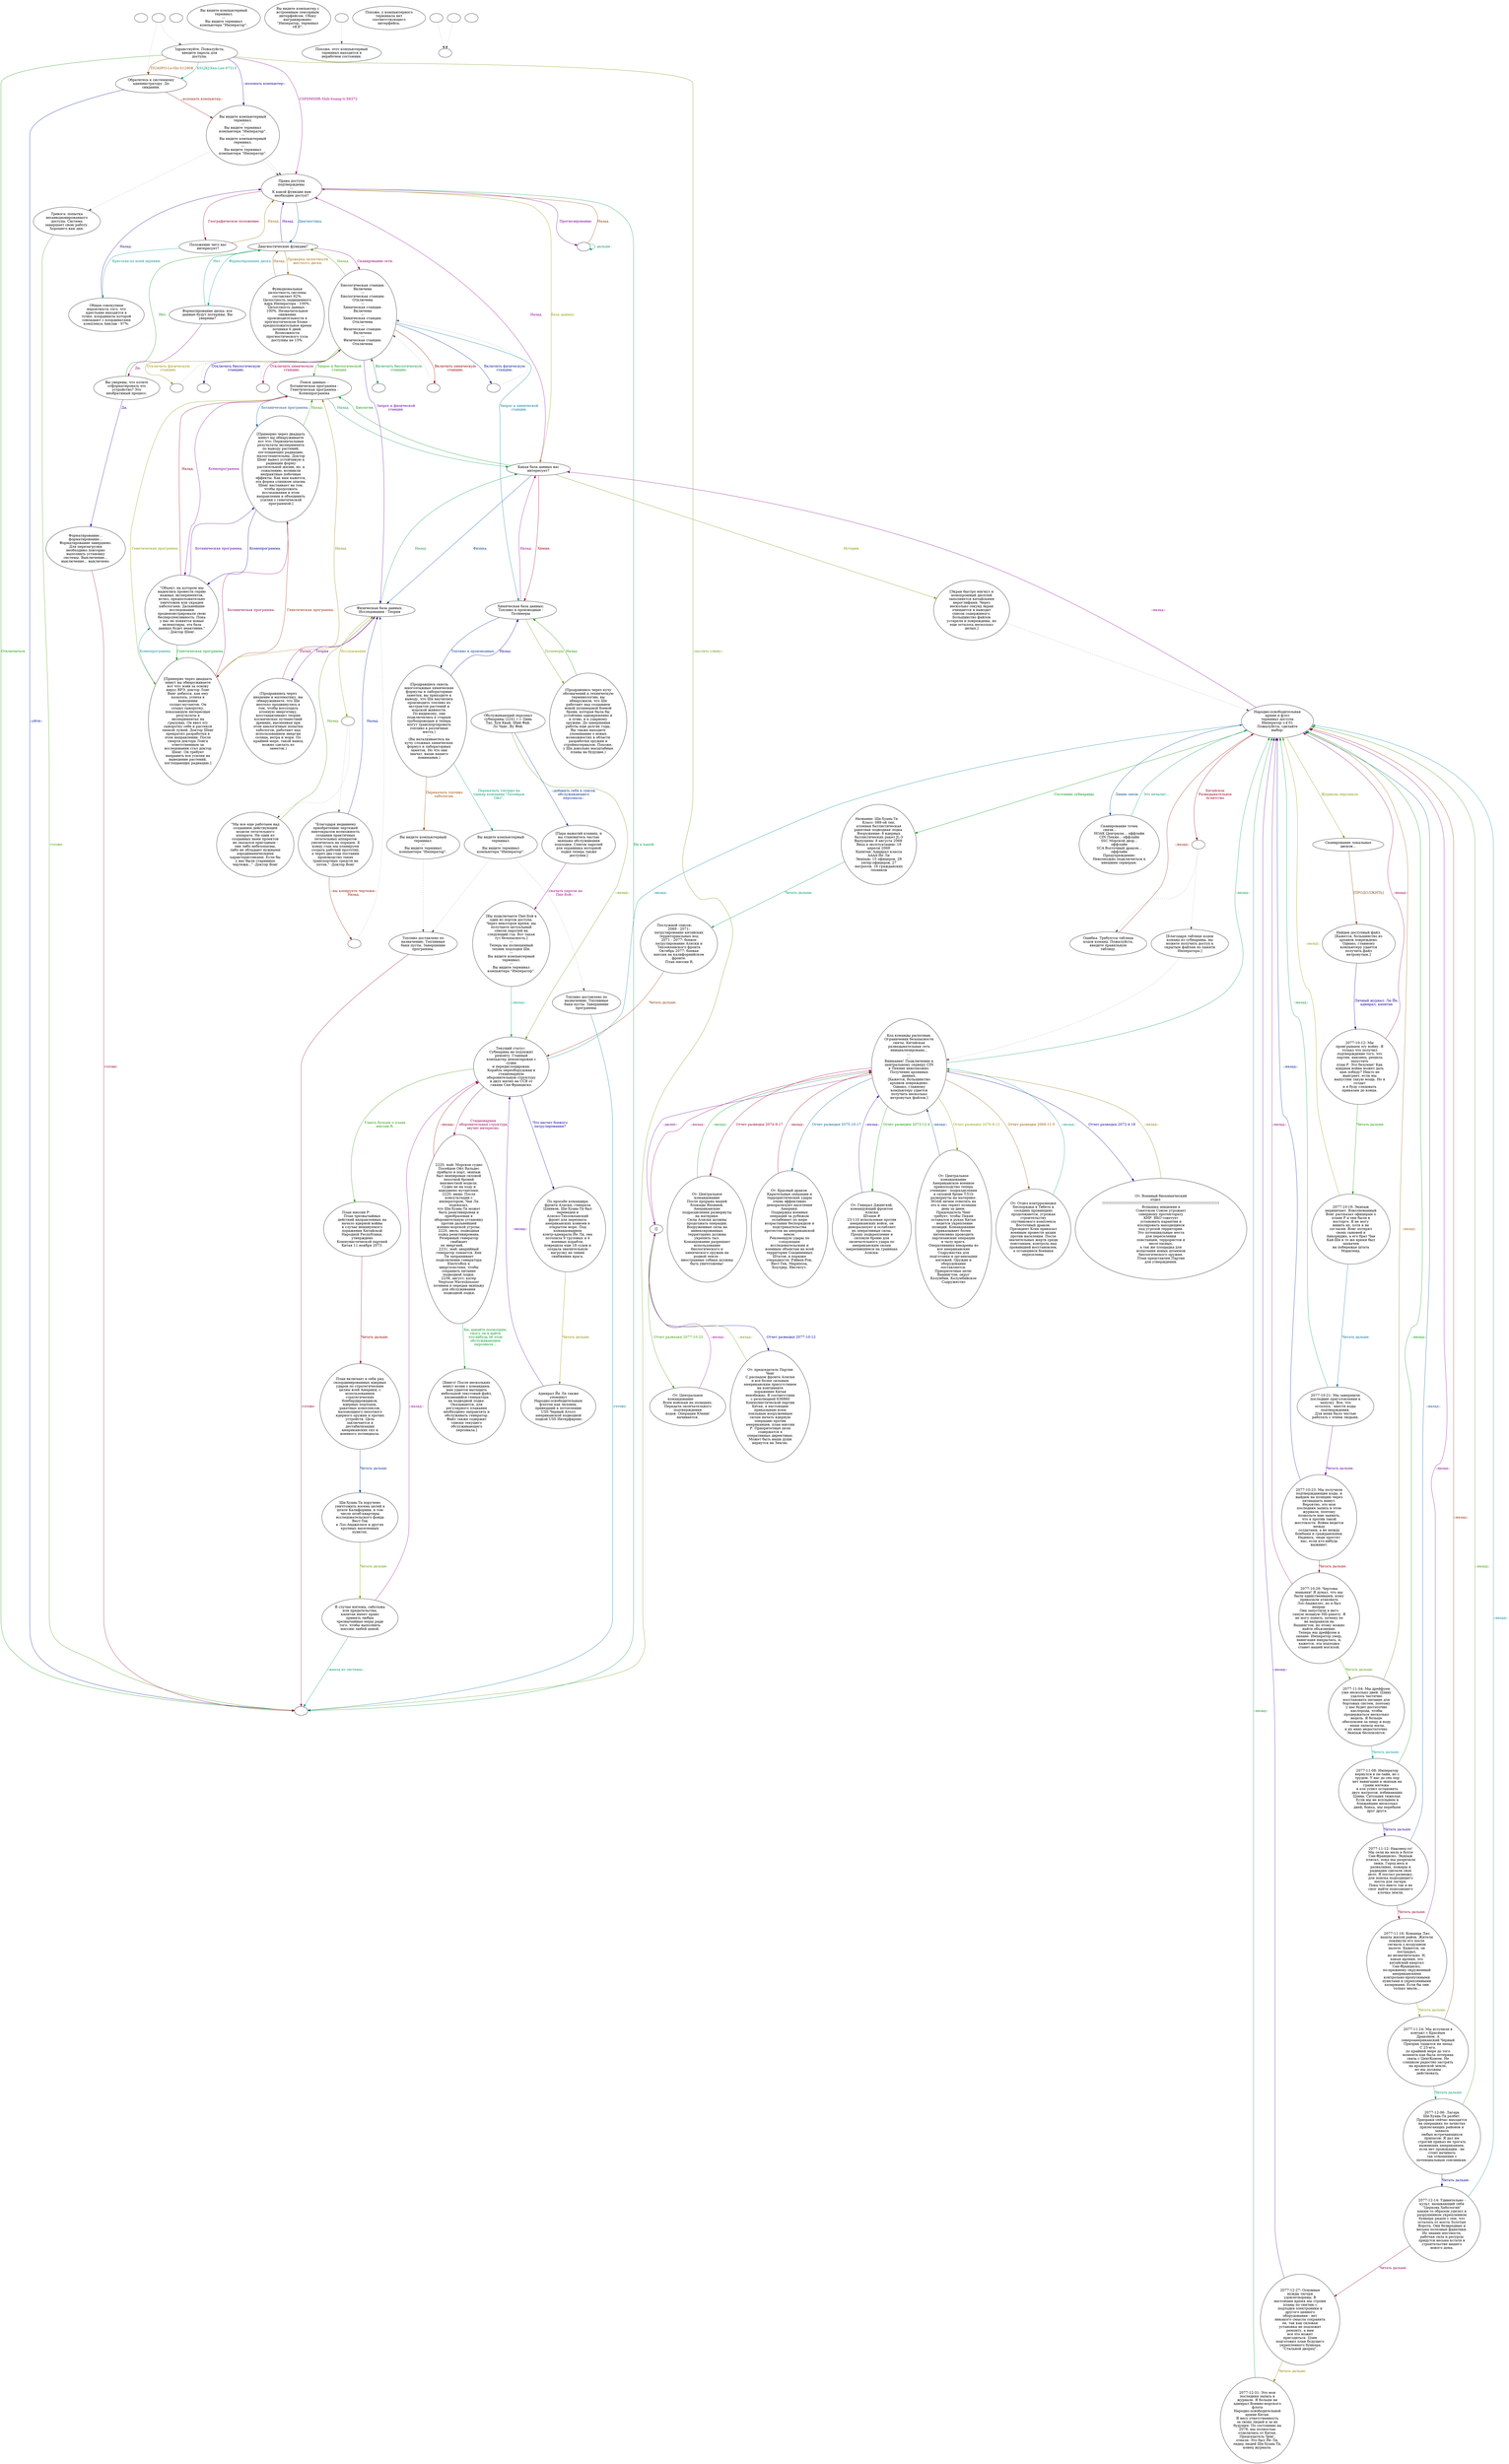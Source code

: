 digraph fsempter {
  "start" [style=filled       fillcolor="#FFFFFF"       color="#000000"]
  "start" [label=""]
  "talk_p_proc" [style=filled       fillcolor="#FFFFFF"       color="#000000"]
  "talk_p_proc" -> "Node003" [style=dotted color="#555555"]
  "talk_p_proc" -> "Node001" [style=dotted color="#555555"]
  "talk_p_proc" [label=""]
  "destroy_p_proc" [style=filled       fillcolor="#FFFFFF"       color="#000000"]
  "destroy_p_proc" [label=""]
  "look_at_p_proc" [style=filled       fillcolor="#FFFFFF"       color="#000000"]
  "look_at_p_proc" [label="Вы видите компьютерный\nтерминал.\n---\nВы видите терминал\nкомпьютера \"Император\"."]
  "description_p_proc" [style=filled       fillcolor="#FFFFFF"       color="#000000"]
  "description_p_proc" [label="Вы видите компьютер с\nвстроенным сенсорным\nинтерфейсом. Сбоку\nвыгравировано:\n\"Император, терминал\nv8.8\"."]
  "use_skill_on_p_proc" [style=filled       fillcolor="#FFFFFF"       color="#000000"]
  "use_skill_on_p_proc" -> "use_p_proc" [style=dotted color="#555555"]
  "use_skill_on_p_proc" [label=""]
  "use_obj_on_p_proc" [style=filled       fillcolor="#FFFFFF"       color="#000000"]
  "use_obj_on_p_proc" [label="Похоже, у компьютерного\nтерминала нет\nсоответствующего\nинтерфейса."]
  "damage_p_proc" [style=filled       fillcolor="#FFFFFF"       color="#000000"]
  "damage_p_proc" -> "DoCallGuards" [style=dotted color="#555555"]
  "damage_p_proc" [label=""]
  "map_enter_p_proc" [style=filled       fillcolor="#FFFFFF"       color="#000000"]
  "map_enter_p_proc" [label=""]
  "use_p_proc" [style=filled       fillcolor="#FFFFFF"       color="#000000"]
  "use_p_proc" [label="Похоже, этот компьютерный\nтерминал находится в\nнерабочем состоянии."]
  "timed_event_p_proc" [style=filled       fillcolor="#FFFFFF"       color="#000000"]
  "timed_event_p_proc" -> "DoCallGuards" [style=dotted color="#555555"]
  "timed_event_p_proc" [label=""]
  "Node999" [style=filled       fillcolor="#FFFFFF"       color="#000000"]
  "Node999" [label=""]
  "Node001" [style=filled       fillcolor="#FFFFFF"       color="#000000"]
  "Node001" [label="Здравствуйте. Пожалуйста,\nвведите пароль для\nдоступа."]
  "Node001" -> "Node999" [label="::пустить слюну::" color="#5E9900" fontcolor="#5E9900"]
  "Node001" -> "Node002" [label="CSPDMSHR-Shih-huang-ti-X9372" color="#99008B" fontcolor="#99008B"]
  "Node001" -> "Node003" [label="KSLJKJ:Ken-Lee-97313" color="#00997A" fontcolor="#00997A"]
  "Node001" -> "Node003" [label="TIUASPO-Lo-Shi-S12908" color="#994E00" fontcolor="#994E00"]
  "Node001" -> "NodeHack" [label="::взломать компьютер::" color="#210099" fontcolor="#210099"]
  "Node001" -> "Node999" [label="Отключиться." color="#0B9900" fontcolor="#0B9900"]
  "Node002" [style=filled       fillcolor="#FFFFFF"       color="#000000"]
  "Node002" [label="Права доступа\nподтверждены.\n---\nК какой функции вам\nнеобходим доступ?"]
  "Node002" -> "Node027" [label="Географическое положение." color="#990038" fontcolor="#990038"]
  "Node002" -> "Node005" [label="Диагностика." color="#006599" fontcolor="#006599"]
  "Node002" -> "Node006" [label="База данных." color="#919900" fontcolor="#919900"]
  "Node002" -> "Node007" [label="Прогнозирование." color="#740099" fontcolor="#740099"]
  "Node002" -> "Node999" [label="Ни к какой." color="#009947" fontcolor="#009947"]
  "Node003" [style=filled       fillcolor="#FFFFFF"       color="#000000"]
  "Node003" [label="Обратитесь к системному\nадминистратору. До\nсвидания."]
  "Node003" -> "NodeHack" [label="::взломать компьютер::" color="#991B00" fontcolor="#991B00"]
  "Node003" -> "Node999" [label="::уйти::" color="#001299" fontcolor="#001299"]
  "Node004" [style=filled       fillcolor="#FFFFFF"       color="#000000"]
  "Node004" [label="Тревога: попытка\nнесанкционированного\nдоступа. Система\nзавершает свою работу.\nХорошего вам дня."]
  "Node004" -> "Node999" [label="-готово-" color="#3F9900" fontcolor="#3F9900"]
  "Node005" [style=filled       fillcolor="#FFFFFF"       color="#000000"]
  "Node005" [label="Диагностические функции?"]
  "Node005" -> "Node008" [label="Сканирование сети." color="#99006B" fontcolor="#99006B"]
  "Node005" -> "Node009" [label="Форматирование диска." color="#009899" fontcolor="#009899"]
  "Node005" -> "Node010" [label="Проверка целостности\nжесткого диска." color="#996D00" fontcolor="#996D00"]
  "Node005" -> "Node002" [label="Назад." color="#410099" fontcolor="#410099"]
  "Node006" [style=filled       fillcolor="#FFFFFF"       color="#000000"]
  "Node006" [label="Какая база данных вас\nинтересует?"]
  "Node006" -> "Node013" [label="Биология." color="#009914" fontcolor="#009914"]
  "Node006" -> "Node017" [label="Химия." color="#990018" fontcolor="#990018"]
  "Node006" -> "Node022" [label="Физика." color="#004599" fontcolor="#004599"]
  "Node006" -> "Node029a" [label="История." color="#729900" fontcolor="#729900"]
  "Node006" -> "Node002" [label="Назад." color="#940099" fontcolor="#940099"]
  "Node007" [style=filled       fillcolor="#FFFFFF"       color="#000000"]
  "Node007" [label=""]
  "Node007" -> "Node007" [label="- дальше -" color="#009967" fontcolor="#009967"]
  "Node007" -> "Node002" [label="Назад." color="#993A00" fontcolor="#993A00"]
  "Node008" [style=filled       fillcolor="#FFFFFF"       color="#000000"]
  "Node008" [label="Биологическая станция:\nВключена\n---\nБиологическая станция:\nОтключена\n---\nХимическая станция:\nВключена\n---\nХимическая станция:\nОтключена\n---\nФизическая станция:\nВключена\n---\nФизическая станция:\nОтключена"]
  "Node008" -> "NodeBioOff" [label="Отключить биологическую\nстанцию." color="#0E0099" fontcolor="#0E0099"]
  "Node008" -> "Node013" [label="Запрос к биологической\nстанции." color="#1F9900" fontcolor="#1F9900"]
  "Node008" -> "NodeChemOff" [label="Отключить химическую\nстанцию." color="#99004C" fontcolor="#99004C"]
  "Node008" -> "Node017" [label="Запрос к химической\nстанции." color="#007899" fontcolor="#007899"]
  "Node008" -> "NodePhyOff" [label="Отключить физическую\nстанцию." color="#998D00" fontcolor="#998D00"]
  "Node008" -> "Node022" [label="Запрос к физической\nстанции." color="#600099" fontcolor="#600099"]
  "Node008" -> "NodeBioOn" [label="Включить биологическую\nстанцию." color="#009934" fontcolor="#009934"]
  "Node008" -> "NodeChemOn" [label="Включить химическую\nстанцию." color="#990700" fontcolor="#990700"]
  "Node008" -> "NodePhyOn" [label="Включить физическую\nстанцию." color="#002599" fontcolor="#002599"]
  "Node008" -> "Node005" [label="Назад." color="#529900" fontcolor="#529900"]
  "Node009" [style=filled       fillcolor="#FFFFFF"       color="#000000"]
  "Node009" [label="Форматирование диска: все\nданные будут потеряны. Вы\nуверены?"]
  "Node009" -> "Node011" [label="Да." color="#99007F" fontcolor="#99007F"]
  "Node009" -> "Node005" [label="Нет." color="#009987" fontcolor="#009987"]
  "Node010" [style=filled       fillcolor="#FFFFFF"       color="#000000"]
  "Node010" [label="Функциональная\nцелостность системы\nсоставляет 92%.\nЦелостность защищенного\nядра Императора - 100%.\nЦелостность данных -\n100%. Незначительное\nснижение\nпроизводительности в\nпрогностическом блоке -\nпредположительное время\nпочинки 6 дней.\nВозможности\nпрогностического узла\nдоступны на 15%."]
  "Node010" -> "Node005" [label="Назад." color="#995A00" fontcolor="#995A00"]
  "Node011" [style=filled       fillcolor="#FFFFFF"       color="#000000"]
  "Node011" [label="Вы уверены, что хотите\nотформатировать это\nустройство? Это\nнеобратимый процесс."]
  "Node011" -> "Node012" [label="Да." color="#2D0099" fontcolor="#2D0099"]
  "Node011" -> "Node005" [label="Нет." color="#009901" fontcolor="#009901"]
  "Node012" [style=filled       fillcolor="#FFFFFF"       color="#000000"]
  "Node012" [label="Форматирование...\nформатирование...\nФорматирование завершено.\nДля перезагрузки\nнеобходимо повторно\nвыполнить установку\nсистемы. Выключение...\nвыключение... выключено."]
  "Node012" -> "Node999" [label="-готово-" color="#99002C" fontcolor="#99002C"]
  "Node013" [style=filled       fillcolor="#FFFFFF"       color="#000000"]
  "Node013" [label="Поиск данных: -\nБотаническая программа -\nГенетическая программа -\nКсенопрограмма"]
  "Node013" -> "Node014" [label="Ботаническая программа." color="#005999" fontcolor="#005999"]
  "Node013" -> "Node015" [label="Генетическая программа." color="#859900" fontcolor="#859900"]
  "Node013" -> "Node016" [label="Ксенопрограмма." color="#800099" fontcolor="#800099"]
  "Node013" -> "Node006" [label="Назад." color="#009953" fontcolor="#009953"]
  "Node014" [style=filled       fillcolor="#FFFFFF"       color="#000000"]
  "Node014" [label="[Примерно через двадцать\nминут вы обнаруживаете\nвот что: Первоначальные\nрезультаты эксперимента\nпо выводу растений,\nпоглощающих радиацию,\nмалоутешительны. Доктор\nШенг вывел устойчивую к\nрадиации форму\nрастительной жизни, но, к\nсожалению, возникли\nнеприятные побочные\nэффекты. Как нам кажется,\nэта форма слишком опасна.\nШенг настаивает на том,\nчтобы продолжать\nисследования в этом\nнаправлении и объединить\nусилия с генетической\nпрограммой.]"]
  "Node014" -> "Node015" [label="Генетическая программа." color="#992700" fontcolor="#992700"]
  "Node014" -> "Node016" [label="Ксенопрограмма." color="#000699" fontcolor="#000699"]
  "Node014" -> "Node013" [label="Назад." color="#339900" fontcolor="#339900"]
  "Node015" [style=filled       fillcolor="#FFFFFF"       color="#000000"]
  "Node015" [label="[Примерно через двадцать\nминут вы обнаруживаете\nвот что: взяв за основу\nвирус ВРЭ, доктор Лонг\nВанг добился, как ему\nказалось, успеха в\nвыведении\nсолдат-мутантов. Он\nсоздал сыворотку,\nпоказавшую интересные\nрезультаты в\nэкспериментах на\nгрызунах. Он ввел эту\nсыворотку себе и растекся\nлипкой лужей. Доктор Шенг\nпрекратил разработки в\nэтом направлении. После\nсмерти доктора Лонга\nответственным за\nисследования стал доктор\nШенг. Он требует\nнаправить все усилия на\nвыведение растений,\nпоглощающих радиацию.]"]
  "Node015" -> "Node014" [label="Ботаническая программа." color="#99005F" fontcolor="#99005F"]
  "Node015" -> "Node016" [label="Ксенопрограмма." color="#008C99" fontcolor="#008C99"]
  "Node015" -> "Node013" [label="Назад." color="#997A00" fontcolor="#997A00"]
  "Node016" [style=filled       fillcolor="#FFFFFF"       color="#000000"]
  "Node016" [label="\"Объект, на котором мы\nнадеялись провести серию\nважных экспериментов,\nисчез, предположительно\nуничтожен или украден\nхабологами. Дальнейшие\nисследования\nпродемонстрировали свою\nбесперспективность. Пока\nу нас не появятся новые\nэкземпляры, эта база\nданных будет неактивна.\"\n- Доктор Шенг."]
  "Node016" -> "Node014" [label="Ботаническая программа." color="#4D0099" fontcolor="#4D0099"]
  "Node016" -> "Node015" [label="Генетическая программа." color="#009920" fontcolor="#009920"]
  "Node016" -> "Node013" [label="Назад." color="#99000C" fontcolor="#99000C"]
  "Node017" [style=filled       fillcolor="#FFFFFF"       color="#000000"]
  "Node017" [label="Химическая база данных:\nТопливо и производные -\nПолимеры"]
  "Node017" -> "Node018" [label="Топливо и производные." color="#003999" fontcolor="#003999"]
  "Node017" -> "Node019" [label="Полимеры" color="#669900" fontcolor="#669900"]
  "Node017" -> "Node006" [label="Назад." color="#990092" fontcolor="#990092"]
  "Node018" [style=filled       fillcolor="#FFFFFF"       color="#000000"]
  "Node018" [label="(Продравшись сквозь\nмногоэтажные химические\nформулы и лабораторные\nзаметки, вы приходите к\nвыводу, что Ши научились\nпроизводить топливо из\nэкстрактов растений и\nморской живности.\nПо-видимому, они\nподключились к старым\nтрубопроводам и теперь\nмогут транспортировать\nтопливо в различные\nместа.)\n---\n(Вы наталкиваетесь на\nкучу сложных химических\nформул и лабораторных\nзаметок. Но что они\nзначат, выше вашего\nпонимания.)"]
  "Node018" -> "NodeTanker2120" [label="Перекачать топливо на\nтанкер компании \"Посейдон\nОйл\"." color="#009973" fontcolor="#009973"]
  "Node018" -> "NodeElron20" [label="Перекачать топливо\nхабологам." color="#994600" fontcolor="#994600"]
  "Node018" -> "Node017" [label="Назад." color="#1A0099" fontcolor="#1A0099"]
  "Node019" [style=filled       fillcolor="#FFFFFF"       color="#000000"]
  "Node019" [label="(Продравшись через кучу\nобозначений и техническую\nтерминологию, вы\nобнаружили, что Ши\nработают над созданием\nновой полимерной боевой\nброни, которая была бы\nустойчива одновременно и\nк огню, и к ударному\nоружию. До завершения\nработы еще долгие годы.\nВы также находите\nупоминание о новых\nвозможностях в области\nразработки оружия и\nстройматериалов. Похоже,\nу Ши довольно масштабные\nпланы на будущее.)"]
  "Node019" -> "Node017" [label="Назад." color="#139900" fontcolor="#139900"]
  "Node020" [style=filled       fillcolor="#FFFFFF"       color="#000000"]
  "Node020" [label="Топливо доставлено по\nназначению. Топливные\nбаки пусты. Завершение\nпрограммы."]
  "Node020" -> "Node999" [label="-готово-" color="#990040" fontcolor="#990040"]
  "Node021" [style=filled       fillcolor="#FFFFFF"       color="#000000"]
  "Node021" [label="Топливо доставлено по\nназначению. Топливные\nбаки пусты. Завершение\nпрограммы."]
  "Node021" -> "Node999" [label="-готово-" color="#006C99" fontcolor="#006C99"]
  "Node022" [style=filled       fillcolor="#FFFFFF"       color="#000000"]
  "Node022" [label="Физическая база данных:\nИсследования - Теория"]
  "Node022" -> "Node2324" [label="Исследования" color="#999900" fontcolor="#999900"]
  "Node022" -> "Node025" [label="Теория" color="#6D0099" fontcolor="#6D0099"]
  "Node022" -> "Node006" [label="Назад" color="#009940" fontcolor="#009940"]
  "Node023" [style=filled       fillcolor="#FFFFFF"       color="#000000"]
  "Node023" [label="\"Благодаря недавнему\nприобретению чертежей\nвинтокрылов возможность\nсоздания практичных\nлетательных аппаратов\nувеличилась на порядок. К\nконцу года мы планируем\nсоздать рабочий прототип,\nа через два года поставим\nпроизводство таких\nтранспортных средств на\nпоток.\" -Доктор Вонг"]
  "Node023" -> "NodeCopy" [label="::вы копируете чертежи::\nНазад." color="#991300" fontcolor="#991300"]
  "Node023" -> "Node022" [label="Назад." color="#001999" fontcolor="#001999"]
  "Node024" [style=filled       fillcolor="#FFFFFF"       color="#000000"]
  "Node024" [label="\"Мы все еще работаем над\nсозданием действующей\nмодели летательного\nаппарата. Ни один из\nсозданных нами проектов\nне оказался пригодным -\nони либо небезопасны,\nлибо не обладают нужными\nаэродинамическими\nхарактеристиками. Если бы\nу нас были старинные\nчертежи...\" -Доктор Вонг"]
  "Node024" -> "Node022" [label="Назад." color="#469900" fontcolor="#469900"]
  "Node025" [style=filled       fillcolor="#FFFFFF"       color="#000000"]
  "Node025" [label="(Продравшись через\nвведение и математику, вы\nобнаруживаете, что Ши\nнеплохо продвинулись в\nтом, чтобы воссоздать\nатомную энергетику,\nвосстанавливают теории\nкосмических путешествий\nдревних, высмеивая при\nэтом аналогичные попытки\nхабологов, работают над\nиспользованием энергии\nсолнца, ветра и моря. По\nкрайней мере, такой вывод\nможно сделать из\nзаметок.)"]
  "Node025" -> "Node022" [label="Назад." color="#990073" fontcolor="#990073"]
  "Node027" [style=filled       fillcolor="#FFFFFF"       color="#000000"]
  "Node027" [label="Положение чего вас\nинтересует?"]
  "Node027" -> "Node028" [label="Крестьян из моей деревни." color="#009993" fontcolor="#009993"]
  "Node027" -> "Node002" [label="Назад." color="#996600" fontcolor="#996600"]
  "Node028" [style=filled       fillcolor="#FFFFFF"       color="#000000"]
  "Node028" [label="Общая совокупная\nвероятность того, что\nкрестьяне находятся в\nточке, координаты которой\nсовпадают с координатами\nкомплекса Анклав - 97%."]
  "Node028" -> "Node002" [label="Назад." color="#390099" fontcolor="#390099"]
  "Node029a" [style=filled       fillcolor="#FFFFFF"       color="#000000"]
  "Node029a" -> "Node029" [style=dotted color="#555555"]
  "Node029a" [label="[Экран быстро мигнул и\nмонохромный дисплей\nзаполняется китайскими\nиероглифами. Через\nнесколько секунд экран\nочищается и выводит\nсписок содержимого.\nБольшинство файлов\nустарели и повреждены, но\nеще осталось несколько\nцелых.]"]
  "Node029" [style=filled       fillcolor="#FFFFFF"       color="#000000"]
  "Node029" [label="Народно-освободительная\nармия и флот\nтерминал доступа\nИмператор v.4.01\nПожалуйста, сделайте\nвыбор:"]
  "Node029" -> "Node030" [label="Состояние субмарины" color="#00990D" fontcolor="#00990D"]
  "Node029" -> "Node040a" [label="Китайское\nРазведывательное\nАгентство" color="#990020" fontcolor="#990020"]
  "Node029" -> "Node050" [label="Линии связи" color="#004D99" fontcolor="#004D99"]
  "Node029" -> "Node051" [label="Журналы персонала" color="#799900" fontcolor="#799900"]
  "Node029" -> "Node006" [label="::назад::" color="#8C0099" fontcolor="#8C0099"]
  "Node030" [style=filled       fillcolor="#FFFFFF"       color="#000000"]
  "Node030" [label="Название: Ши-Хуань-Ти    \nКласс: 088-ой тип,\nатомная баллистическая\nракетная подводная лодка \nВооружение: 8 ядерных\nбаллистических ракет JL-3\nВыпущена: 8 августа 2068 \nВвод в эксплуатацию: 18\nапреля 2069\nКапитан: Адмирал класса\nAAAA Йе Ли\nЭкипаж: 15 офицеров, 28\nунтер-офицеров, 27\nматросов, 16 гражданских\nтехников"]
  "Node030" -> "Node031" [label="Читать дальше." color="#00995F" fontcolor="#00995F"]
  "Node031" [style=filled       fillcolor="#FFFFFF"       color="#000000"]
  "Node031" [label="Послужной список:        \n2069 - 2071:\nпатрулирование китайских\nтерриториальных вод\n2071 - 2077: боевое\nпатрулирование Аляски и\nТихоокеанского фронта\nОктябрь 2077: боевая\nмиссия на калифорнийском\nфронте.\n План миссии R."]
  "Node031" -> "Node032" [label="Читать дальше." color="#993300" fontcolor="#993300"]
  "Node032" [style=filled       fillcolor="#FFFFFF"       color="#000000"]
  "Node032" [label="Текущий статус: \nСубмарина не подлежит\nремонту. Главный\nкомпьютер демонтирован с\nсудна\nи передислоцирован.\nКорабль переоборудован в\nстационарную\nоборонительную структуру\nв двух милях на ССВ от\nгавани Сан-Франциско."]
  "Node032" -> "Node033" [label="Что насчет боевого\nпатрулирования?" color="#060099" fontcolor="#060099"]
  "Node032" -> "Node068" [label="Узнать больше о плане\nмиссии R." color="#269900" fontcolor="#269900"]
  "Node032" -> "Node035" [label="Стационарная\nоборонительная структура\nзвучит интересно." color="#990053" fontcolor="#990053"]
  "Node032" -> "Node029" [label="::назад::" color="#008099" fontcolor="#008099"]
  "Node033" [style=filled       fillcolor="#FFFFFF"       color="#000000"]
  "Node033" [label="По просьбе командира\nфронта Аляски, генерала\nЦзинвэя, Ши-Хуань-Ти был\nпереведен в\nАляско-Тихоокеанский\nфронт для перехвата\nамериканских конвоев в\nоткрытом море. Под\nкомандованием\nконтр-адмирала Йе Ли, она\nпотопила 9 грузовых и 4\nвоенных корабля,\nповредила еще 18 судов и\nсоздала значительную\nнагрузку на линии\nснабжения врага."]
  "Node033" -> "Node034" [label="Читать дальше." color="#998600" fontcolor="#998600"]
  "Node034" [style=filled       fillcolor="#FFFFFF"       color="#000000"]
  "Node034" [label="Адмирал Йе Ли также\nупомянут\nНародно-освободительным\nфлотом как человек,\nприведший к потоплению\nUSS Черный Атолл\nамериканской подводной\n лодкой USS Интерфиренс."]
  "Node034" -> "Node032" [label="::назад::" color="#590099" fontcolor="#590099"]
  "Node035" [style=filled       fillcolor="#FFFFFF"       color="#000000"]
  "Node035" [label="2220, май: Морское судно\nПосейдон Ойл Вальдес\nприбыло в порт, экипаж\nбыл экипирован силовой\nпехотной броней\nнеизвестной модели.\nСудно не на ходу и\nнаводнено мутантами.\n2220, июнь: После\nконсультации с\nимператором, Чан Ли\nподсказал,\nчто Ши-Хуань-Ти может\nбыть реактивирован и\nпреобразован в\nоборонительную установку\nпротив дальнейшей\nвоенно-морской угрозы.\n2220, июль: подводная\nлодка реактивирована.\nРезервный генератор\nснабжает\nее энергией.            \n2231, май: аварийный\nгенератор ломается. Кен\nЛи запрашивает\nподключение генератора\nElectroBox к\nэнергосистеме, чтобы\nсохранить питание\nподводной лодки.\n2238, август: катер\nNeptune Waveskimmer\nпочинен и передан экипажу\nдля обслуживания\n подводной лодки."]
  "Node035" -> "Node036" [label="Хм, давайте посмотрим,\nсмогу ли я найти\nчто-нибудь об этом\nобслуживающем\nперсонале..." color="#00992C" fontcolor="#00992C"]
  "Node035" -> "Node032" [label="::назад::" color="#990000" fontcolor="#990000"]
  "Node036" [style=filled       fillcolor="#FFFFFF"       color="#000000"]
  "Node036" [label="[Бинго! После нескольких\nминут возни с командами,\nвам удается вытащить\nнебольшой текстовый файл,\nкасающийся генератора\nна подводной лодке.\nОказывается, для\nрегулярного плавания\nнеобходимо заправлять и\nобслуживать генератор.\nФайл также содержит\nсписки текущего\nобслуживающего\nперсонала.]"]
  "Node037" [style=filled       fillcolor="#FFFFFF"       color="#000000"]
  "Node037" [label="Обслуживающий персонал\nсубмарины (2241 г.): Цинь\nТао, Хун Квай, Шин Фай,\nЛо Чанг, Ву Фей."]
  "Node037" -> "Node038" [label="::добавить себя в список\nобслуживающего\nперсонала::" color="#002D99" fontcolor="#002D99"]
  "Node037" -> "Node032" [label="::назад::" color="#5A9900" fontcolor="#5A9900"]
  "Node038" [style=filled       fillcolor="#FFFFFF"       color="#000000"]
  "Node038" [label="[Пара нажатий клавиш, и\nвы становитесь частью\nэкипажа обслуживания\nподлодки. Список паролей\nдля охранника моторной\nлодки теперь также\nдоступен.]"]
  "Node038" -> "Node039" [label="::скачать пароли на\nПип-Бой::" color="#990086" fontcolor="#990086"]
  "Node039" [style=filled       fillcolor="#FFFFFF"       color="#000000"]
  "Node039" [label="[Вы подключаете Пип-Бой в\nодин из портов доступа.\nЧерез некоторое время, вы\nполучаете актуальный\nсписок паролей на\nследующий год. Вот такая\nтут безопасность.]\n---\nТеперь вы полноценный\nтехник подлодки Ши.\n---\nВы видите компьютерный\nтерминал.\n---\nВы видите терминал\nкомпьютера \"Император\"."]
  "Node039" -> "Node032" [label="::назад::" color="#00997F" fontcolor="#00997F"]
  "Node040" [style=filled       fillcolor="#FFFFFF"       color="#000000"]
  "Node040" [label="Код команды распознан.\nОграничения безопасности\nсняты. Китайская\nразведывательная сеть\nинициализирована...\n... \n... \nВнимание! Подключение к\nцентральному серверу CIN\nв Пекине невозможно.\nПолучение архивных\nданных.\n[Кажется, большинство\nархивов повреждено.\nОднако, главному\nкомпьютеру удается\nполучить несколько\nнетронутых файлов.]"]
  "Node040" -> "Node042" [label="Отчет разведки 2069-11-5" color="#995200" fontcolor="#995200"]
  "Node040" -> "Node043" [label="Отчет разведки 2072-4-18" color="#260099" fontcolor="#260099"]
  "Node040" -> "Node044" [label="Отчет разведки 2073-12-4" color="#079900" fontcolor="#079900"]
  "Node040" -> "Node045" [label="Отчет разведки 2074-9-17" color="#990033" fontcolor="#990033"]
  "Node040" -> "Node046" [label="Отчет разведки 2075-10-17" color="#006099" fontcolor="#006099"]
  "Node040" -> "Node047" [label="Отчет разведки 2076-8-12" color="#8D9900" fontcolor="#8D9900"]
  "Node040" -> "Node041" [label="::далее::" color="#790099" fontcolor="#790099"]
  "Node040" -> "Node029" [label="::назад::" color="#00994C" fontcolor="#00994C"]
  "Node040a" [style=filled       fillcolor="#FFFFFF"       color="#000000"]
  "Node040a" -> "Node040b" [style=dotted color="#555555"]
  "Node040a" -> "Node040c" [style=dotted color="#555555"]
  "Node040a" [label=""]
  "Node040b" [style=filled       fillcolor="#FFFFFF"       color="#000000"]
  "Node040b" -> "Node040" [style=dotted color="#555555"]
  "Node040b" [label="[Благодаря таблице кодов\nкоманд из субмарины, вы\nможете получить доступ к\nскрытым файлам из памяти\nИмператора.]"]
  "Node040c" [style=filled       fillcolor="#FFFFFF"       color="#000000"]
  "Node040c" [label="Ошибка. Требуется таблица\nкодов команд. Пожалуйста,\nвведите правильную\nтаблицу."]
  "Node040c" -> "Node029" [label="::назад::" color="#991F00" fontcolor="#991F00"]
  "Node041" [style=filled       fillcolor="#FFFFFF"       color="#000000"]
  "Node041" [label="[]"]
  "Node041" -> "Node048" [label="Отчет разведки 2077-10-12" color="#000D99" fontcolor="#000D99"]
  "Node041" -> "Node049" [label="Отчет разведки 2077-10-23" color="#3A9900" fontcolor="#3A9900"]
  "Node041" -> "Node040" [label="::назад::" color="#990067" fontcolor="#990067"]
  "Node042" [style=filled       fillcolor="#FFFFFF"       color="#000000"]
  "Node042" [label="От: Отдел контрразведки\nБеспорядки в Тибете и\nсоседних провинциях\nпродолжаются, угрожая\nстроительству\nспутникового комплекса\nВосточный дракон.\nПрезидент Ксин приказал\nвоенным провести акции\nпротив населения. После\nзначительных жертв среди\nповстанцев, контроль над\nпровинцией восстановлен,\nа оставшиеся боевики\nпереселены."]
  "Node042" -> "Node040" [label="::назад::" color="#009399" fontcolor="#009399"]
  "Node043" [style=filled       fillcolor="#FFFFFF"       color="#000000"]
  "Node043" [label="От: Военный биохимический\nотдел          \n!!!!!!!!!!!!!!!!!!!!!!!!!!!!!!!!!!!!!!!!!!!!!!!!!!!!!!!!!!!!!!!!!!!!!!!!!!!!!!!!\nВспышка эпидемии в\nСоветском Союзе угрожает\nсеверному протекторату\nКНР. ВБО советует\nустановить карантин и\nизолировать находящиеся\nпод угрозой территории.\nЭто потенциальные места\nдля переселения\nповстанцев, террористов и\nнесогласных,\nа так же площадка для\nиспытания новых штаммов\nбиологического оружия.\nПлан представлен Партии\nдля утверждения."]
  "Node043" -> "Node040" [label="::назад::" color="#997200" fontcolor="#997200"]
  "Node044" [style=filled       fillcolor="#FFFFFF"       color="#000000"]
  "Node044" [label="От: Генерал Джингвэй,\nкомандующий фронтом\nАляски\nШтамм #\n23-110 использован против\nамериканских войск, он\nдеморализует и ослабляет\nих оперативные силы.\nПрошу подкрепление и\nсиловую броню для\nокончательного удара по\nамериканским силам\nзакрепившимся на границах\nАляски."]
  "Node044" -> "Node040" [label="::назад::" color="#450099" fontcolor="#450099"]
  "Node045" [style=filled       fillcolor="#FFFFFF"       color="#000000"]
  "Node045" [label="От: Центральное\nкомандование\nПосле прорыва нашей\nблокады Японией,\nАмериканские\nподразделения развернуты\nна материке.\nСилы Аляски должны\nпродолжать операции.\nВооруженные силы на\nаннексированных\nтерриториях должны\nукрепить тыл.\nКомандование разрешает\nиспользование\nбиологического и\nхимического оружия на\nродной земле -\nиностранные собаки должны\nбыть уничтожены!"]
  "Node045" -> "Node040" [label="::назад::" color="#009919" fontcolor="#009919"]
  "Node046" [style=filled       fillcolor="#FFFFFF"       color="#000000"]
  "Node046" [label="От: Красный дракон \nКарательные операции и\nтеррористические удары\nочень эффективно\nдеморализуют население\nАмерики.\nПоддержка военных\nопераций за рубежом\nослабевает по мере\nвозрастания беспорядков и\nподстрекательства\nпротестов на американской\nземле.\nРекомендую удары по\nследующим\nисследовательским и\nвоенным объектам на всей\nтерритории Соединенных\nШтатов, в порядке\nочередности: Рэйвен-Рок,\nВест-Тек, Марипоза,\nБоулдер, Институт."]
  "Node046" -> "Node040" [label="::назад::" color="#990014" fontcolor="#990014"]
  "Node047" [style=filled       fillcolor="#FFFFFF"       color="#000000"]
  "Node047" [label="От: Центральное\nкомандование\nАмериканское военное\nпревосходство теперь\nочевидно - подразделения\nв силовой броне T-51b\nразвернуты на материке.\nНОАК нечем ответить на\nэто и она теряет позиции\nдень за днем.\nПредседатель Ченг\nтребует, чтобы Пекин\nоставался в руках Китая\n- ведется укрепление\nпозиций. Командование\nприказывает более\nинтенсивно проводить\nпартизанские операции\nв тылу врага.\nОперативники внедрены во\nвсе американские\nСодружества для\nподготовки и организации\nмятежей. Оружие и\nоборудование\nпоставляется.\nПриоритетные цели:\nВашингтон, округ\nКолумбия, Колумбийское\nСодружество"]
  "Node047" -> "Node040" [label="::назад::" color="#004099" fontcolor="#004099"]
  "Node048" [style=filled       fillcolor="#FFFFFF"       color="#000000"]
  "Node048" [label="От: председатель Партии\nЧенг\nС распадом фронта Аляски\nи все более сильным\nамериканским присутствием\nна континенте\nпоражение Китая\nнеизбежно. В соответствии\nс резолюцией 636860\nКоммунистической партии\nКитая, я настоящим\nприказываю всем\nлояльным вооруженным\nсилам начать ядерную\nоперацию против\nамериканцев, план миссии\nР. Приоритетные цели\nсодержатся в\nоперативных директивах.\nМожет быть наши души\nвернутся на Землю."]
  "Node048" -> "Node041" [label="::назад::" color="#6D9900" fontcolor="#6D9900"]
  "Node049" [style=filled       fillcolor="#FFFFFF"       color="#000000"]
  "Node049" [label="От: Центральное\nкомандование             \nВсем войскам на позициях.\nПередача окончательного\nподтверждения\nкодов. Операция Юминг\nначинается."]
  "Node049" -> "Node041" [label="::назад::" color="#980099" fontcolor="#980099"]
  "Node050" [style=filled       fillcolor="#FFFFFF"       color="#000000"]
  "Node050" [label="Сканирование точек\nсвязи...                 \nНОАК Центрком... оффлайн\nCIN Пекин... оффлайн\nSSC Морской двор...\nоффлайн\nSCA Восточный дракон...\nоффлайн\nПредупреждение:\nНевозможно подключиться к\nвнешним серверам."]
  "Node050" -> "Node029" [label="Это печалит..." color="#00996C" fontcolor="#00996C"]
  "Node051" [style=filled       fillcolor="#FFFFFF"       color="#000000"]
  "Node051" [label="Сканирование локальных\nдисков..."]
  "Node051" -> "Node052" [label="[ПРОДОЛЖИТЬ]" color="#993F00" fontcolor="#993F00"]
  "Node052" [style=filled       fillcolor="#FFFFFF"       color="#000000"]
  "Node052" [label="Найден доступный файл.\n[Кажется, большинство из\nархивов повреждено.\nОднако, главному\nкомпьютеру удается\nполучить файл\nнетронутым.]"]
  "Node052" -> "Node054" [label="Личный журнал: Ли Йе,\nадмирал, капитан" color="#120099" fontcolor="#120099"]
  "Node054" [style=filled       fillcolor="#FFFFFF"       color="#000000"]
  "Node054" [label="2077-10-12: Мы\nпроигрываем эту войну. Я\nтолько что получил\nподтверждение того, что\nпартия, наконец, решила\nзапустить\nплан Р. Это безумие! Как\nядерная война может дать\nнам победу? Никто не\nвыиграет, если мы\nвыпустим такую мощь. Но я\nсолдат\nи я буду следовать\nприказам до конца."]
  "Node054" -> "Node055" [label="Читать дальше." color="#1A9900" fontcolor="#1A9900"]
  "Node054" -> "Node029" [label="::назад::" color="#990047" fontcolor="#990047"]
  "Node055" [style=filled       fillcolor="#FFFFFF"       color="#000000"]
  "Node055" [label="2077-10-19: Экипаж\nнервничает. Взволнованный\nВонг рассказал офицерам о\nплане Р и они были в\nвосторге. Я не могу\nвинить их, хотя я не\nсогласен: Вонг потерял\nсвоих сыновей в\nАнкоридже, а его брат Чан\nКай-Ши в то же время был\nзахвачен\nна побережье штата\nМэриленд."]
  "Node055" -> "Node056" [label="Читать дальше." color="#007499" fontcolor="#007499"]
  "Node055" -> "Node029" [label="::назад::" color="#999200" fontcolor="#999200"]
  "Node056" [style=filled       fillcolor="#FFFFFF"       color="#000000"]
  "Node056" [label="2077-10-21: Мы завершили\nпоследние приготовления к\nзапуску. Все, что\nосталось - ввести коды\nподтверждения.\nДля меня было честью\nработать с этими людьми."]
  "Node056" -> "Node057" [label="Читать дальше." color="#650099" fontcolor="#650099"]
  "Node056" -> "Node029" [label="::назад::" color="#009938" fontcolor="#009938"]
  "Node057" [style=filled       fillcolor="#FFFFFF"       color="#000000"]
  "Node057" [label="2077-10-23: Мы получили\nподтверждающие коды, и\nвыйдем на позицию через\nпятнадцать минут.\nВероятно, это моя\nпоследняя запись в этом\nжурнале, поэтому\nпозвольте мне заявить,\nчто я против такой\nжестокости. Война ведется\nмежду\nсолдатами, а не между\nбомбами и гражданскими.\nНадеюсь, люди простят\nнас, если кто-нибудь\nвыживет."]
  "Node057" -> "Node058" [label="Читать дальше." color="#990C00" fontcolor="#990C00"]
  "Node057" -> "Node029" [label="::назад::" color="#002199" fontcolor="#002199"]
  "Node058" [style=filled       fillcolor="#FFFFFF"       color="#000000"]
  "Node058" [label="2077-10-29: Чертовы\nманьяки! Я думал, что мы\nбыли единственными, кому\nприказали атаковать\nЛос-Анджелес, но я был\nнеправ.\nОни запустили в него\nсамую мощную МБ-ракету. Я\nне могу понять, почему ее\nне направили на\nВашингтон, но этому можно\nнайти объяснение.\nТеперь мы дрейфуем в\nокеане. Император умер,\nнавигация накрылась, и,\nкажется, эта подлодка\nстанет нашей могилой."]
  "Node058" -> "Node059" [label="Читать дальше." color="#4E9900" fontcolor="#4E9900"]
  "Node058" -> "Node029" [label="::назад::" color="#99007A" fontcolor="#99007A"]
  "Node059" [style=filled       fillcolor="#FFFFFF"       color="#000000"]
  "Node059" [label="2077-11-04: Мы дрейфуем\nуже несколько дней. Цзину\nудалось частично\nвосстановить питание для\nбортовых систем, поэтому\nу нас будет достаточно\nкислорода, чтобы\nпродержаться несколько\nнедель. Я больше\nобеспокоен за пищу и воду\n- наши запасы малы,\nи их явно недостаточно.\nЭкипаж беспокоится."]
  "Node059" -> "Node060" [label="Читать дальше." color="#00998B" fontcolor="#00998B"]
  "Node059" -> "Node029" [label="::назад::" color="#995F00" fontcolor="#995F00"]
  "Node060" [style=filled       fillcolor="#FFFFFF"       color="#000000"]
  "Node060" [label="2077-11-08: Император\nвернулся в он-лайн, но с\nтрудом. У нас до сих пор\nнет навигации и экипаж на\nграни мятежа -\nя еле успел остановить\nдвух матросов, избивающих\nЦзина. Ситуация тяжелая.\nЕсли мы не всплывем в\nближайшие несколько\nдней, боюсь, мы перебьем\nдруг друга."]
  "Node060" -> "Node061" [label="Читать дальше." color="#320099" fontcolor="#320099"]
  "Node060" -> "Node029" [label="::назад::" color="#009905" fontcolor="#009905"]
  "Node061" [style=filled       fillcolor="#FFFFFF"       color="#000000"]
  "Node061" [label="2077-11-12: Наконец-то!\nМы сели на мель в бухте\nСан-Франциско. Экипаж\nплясал, пока мы разрезали\nлюки. Город весь в\nразвалинах, пожары и\nрадиация сделали свое\nдело. Я послал разведку,\nдля поиска подходящего\nместа для лагеря.\nПока что никто так и не\nсмог найти подходящего\nклочка земли."]
  "Node061" -> "Node062" [label="Читать дальше." color="#990027" fontcolor="#990027"]
  "Node061" -> "Node029" [label="::назад::" color="#005499" fontcolor="#005499"]
  "Node062" [style=filled       fillcolor="#FFFFFF"       color="#000000"]
  "Node062" [label="2077-11-16: Команда Ляо\nнашла жилой район. Жители\nпокинули его после\nсигнала о воздушном\nналете. Кажется, он\nпострадал,\nно незначительно. И,\nкакая ирония, это\nкитайский квартал\nСан-Франциско,\nпо-прежнему окруженный\nамериканскими\nконтрольно-пропускными\nпунктами и укрепленными\nказармами. Если бы они\nтолько знали..."]
  "Node062" -> "Node063" [label="Читать дальше." color="#819900" fontcolor="#819900"]
  "Node062" -> "Node029" [label="::назад::" color="#850099" fontcolor="#850099"]
  "Node063" [style=filled       fillcolor="#FFFFFF"       color="#000000"]
  "Node063" [label="2077-11-24: Мы вступили в\nконтакт с Красным\nДраконом. А\nсевероамериканский Черный\nПризрак тащился на запад\nС 23-его,\nпо крайней мере до того\nмомента как была потеряна\nсвязь с ЦентКомом. Не\nслишком радостно застрять\nна вражеской земле,\nно мы должны\nдействовать."]
  "Node063" -> "Node064" [label="Читать дальше." color="#009958" fontcolor="#009958"]
  "Node063" -> "Node029" [label="::назад::" color="#992B00" fontcolor="#992B00"]
  "Node064" [style=filled       fillcolor="#FFFFFF"       color="#000000"]
  "Node064" [label="2077-12-06: Лагерь\nШи-Хуань-Ти разбит.\nПризраки сейчас находятся\nна операциях по зачистке\nприлегающих районов и\nзахвата\nлюбых встречающихся\nприпасов. Я дал им\nстрогий приказ не трогать\nвыживших американцев,\nесли нет провокации - не\nстоит начинать\nтак отношения с\nпотенциальным союзникам."]
  "Node064" -> "Node065" [label="Читать дальше." color="#000199" fontcolor="#000199"]
  "Node064" -> "Node029" [label="::назад::" color="#2E9900" fontcolor="#2E9900"]
  "Node065" [style=filled       fillcolor="#FFFFFF"       color="#000000"]
  "Node065" [label="2077-12-14: Удивительно -\nкульт, называющий себя\n\"Церковь Хабологии\"\nкаким-то образом уцелел в\nразрушенном укрепленном\nбункере рядом с тем, что\nосталось от моста Золотые\nВорота. Они безвредные и\nвесьма полезные фанатики.\nИх знание местности,\nрабочая сила и ресурсы\nпридутся весьма кстати в\nстроительстве нашего\nнового дома."]
  "Node065" -> "Node066" [label="Читать дальше." color="#99005B" fontcolor="#99005B"]
  "Node065" -> "Node029" [label="::назад::" color="#008799" fontcolor="#008799"]
  "Node066" [style=filled       fillcolor="#FFFFFF"       color="#000000"]
  "Node066" [label="2077-12-27: Основные\nнужды лагеря\nудовлетворены. В\nнастоящее время мы строим\nпланы по снятию с\nподлодки электроники и\nдругого ценного\nоборудования - нет\nникакого смысла сохранять\nее, так как силовая\nустановка не подлежит\nремонту, а нам\nвсе это может\nпригодиться. Цзин\nподготовил план будущего\nукрепленного бункера\n\"Стальной дворец\"."]
  "Node066" -> "Node067" [label="Читать дальше." color="#997E00" fontcolor="#997E00"]
  "Node066" -> "Node029" [label="::назад::" color="#520099" fontcolor="#520099"]
  "Node067" [style=filled       fillcolor="#FFFFFF"       color="#000000"]
  "Node067" [label="2077-12-31: Это моя\nпоследняя запись в\nжурнале. Я больше не\nадмирал Военно-морского\nфлота\nНародно-освободительной\nармии Китая.\nЯ несу ответственность\nза своих людей и за их\nбудущее. По состоянию на\n2078, мы полностью\nотделились от Китая.\nПредседатель Ченг,\nотвали. Это был Йе Ли,\nлидер людей Ши-Хуань-Ти,\nконец журнала."]
  "Node067" -> "Node029" [label="::назад::" color="#009925" fontcolor="#009925"]
  "Node068" [style=filled       fillcolor="#FFFFFF"       color="#000000"]
  "Node068" [label="План миссии Р:           \nПлан чрезвычайных\nдействий направленных на\nначало ядерной войны\nв случае неминуемого\nпоражения Китайской\nНародной Республики,\nутверждено\nКоммунистической партией\nКитая 11 ноября 2073."]
  "Node068" -> "Node069" [label="Читать дальше." color="#990008" fontcolor="#990008"]
  "Node069" [style=filled       fillcolor="#FFFFFF"       color="#000000"]
  "Node069" [label="План включает в себя ряд\nскоординированных ядерных\nударов по стратегическим\nцелям всей Америки, с\nиспользованием\nстратегических\nбомбардировщиков,\nядерных подлодок,\nракетных комплексов,\nмаломощного пехотного\nядерного оружия и прочих\nустройств. Цель\nзаключается в\nдестабилизации\nамериканских сил и\nвоенного потенциала."]
  "Node069" -> "Node070" [label="Читать дальше." color="#003499" fontcolor="#003499"]
  "Node070" [style=filled       fillcolor="#FFFFFF"       color="#000000"]
  "Node070" [label="Ши-Хуань-Ти поручено\nуничтожить восемь целей в\nштате Калифорния, в том\nчисле штаб-квартиры\nисследовательского фонда\nВест-Тек\nв Лос-Анджелесе и других\nкрупных населенных\nпунктах."]
  "Node070" -> "Node071" [label="Читать дальше." color="#619900" fontcolor="#619900"]
  "Node071" [style=filled       fillcolor="#FFFFFF"       color="#000000"]
  "Node071" [label="В случае мятежа, саботажа\nили предательства,\nкапитан имеет право\nпринять любые\nчрезвычайные меры ради\nтого, чтобы выполнить\nмиссию любой ценой."]
  "Node071" -> "Node032" [label="::назад::" color="#99008E" fontcolor="#99008E"]
  "Node071" -> "Node999" [label="::выход из системы::" color="#009978" fontcolor="#009978"]
  "DoCallGuards" [style=filled       fillcolor="#FFFFFF"       color="#000000"]
  "DoCallGuards" [label=""]
  "NodeHack" [style=filled       fillcolor="#FFFFFF"       color="#000000"]
  "NodeHack" -> "Node002" [style=dotted color="#555555"]
  "NodeHack" -> "Node002" [style=dotted color="#555555"]
  "NodeHack" -> "Node004" [style=dotted color="#555555"]
  "NodeHack" [label="Вы видите компьютерный\nтерминал.\n---\nВы видите терминал\nкомпьютера \"Император\".\n---\nВы видите компьютерный\nтерминал.\n---\nВы видите терминал\nкомпьютера \"Император\"."]
  "NodeBioOn" [style=filled       fillcolor="#FFFFFF"       color="#000000"]
  "NodeBioOn" -> "Node008" [style=dotted color="#555555"]
  "NodeBioOn" [label=""]
  "NodeChemOn" [style=filled       fillcolor="#FFFFFF"       color="#000000"]
  "NodeChemOn" -> "Node008" [style=dotted color="#555555"]
  "NodeChemOn" [label=""]
  "NodePhyOn" [style=filled       fillcolor="#FFFFFF"       color="#000000"]
  "NodePhyOn" -> "Node008" [style=dotted color="#555555"]
  "NodePhyOn" [label=""]
  "NodeBioOff" [style=filled       fillcolor="#FFFFFF"       color="#000000"]
  "NodeBioOff" -> "Node008" [style=dotted color="#555555"]
  "NodeBioOff" [label=""]
  "NodeChemOff" [style=filled       fillcolor="#FFFFFF"       color="#000000"]
  "NodeChemOff" -> "Node008" [style=dotted color="#555555"]
  "NodeChemOff" [label=""]
  "NodePhyOff" [style=filled       fillcolor="#FFFFFF"       color="#000000"]
  "NodePhyOff" -> "Node008" [style=dotted color="#555555"]
  "NodePhyOff" [label=""]
  "NodeTanker2120" [style=filled       fillcolor="#FFFFFF"       color="#000000"]
  "NodeTanker2120" -> "Node021" [style=dotted color="#555555"]
  "NodeTanker2120" -> "Node020" [style=dotted color="#555555"]
  "NodeTanker2120" [label="Вы видите компьютерный\nтерминал.\n---\nВы видите терминал\nкомпьютера \"Император\"."]
  "NodeElron20" [style=filled       fillcolor="#FFFFFF"       color="#000000"]
  "NodeElron20" -> "Node020" [style=dotted color="#555555"]
  "NodeElron20" [label="Вы видите компьютерный\nтерминал.\n---\nВы видите терминал\nкомпьютера \"Император\"."]
  "Node2324" [style=filled       fillcolor="#FFFFFF"       color="#000000"]
  "Node2324" -> "Node023" [style=dotted color="#555555"]
  "Node2324" -> "Node024" [style=dotted color="#555555"]
  "Node2324" [label=""]
  "NodeCopy" [style=filled       fillcolor="#FFFFFF"       color="#000000"]
  "NodeCopy" -> "Node022" [style=dotted color="#555555"]
  "NodeCopy" [label=""]
}